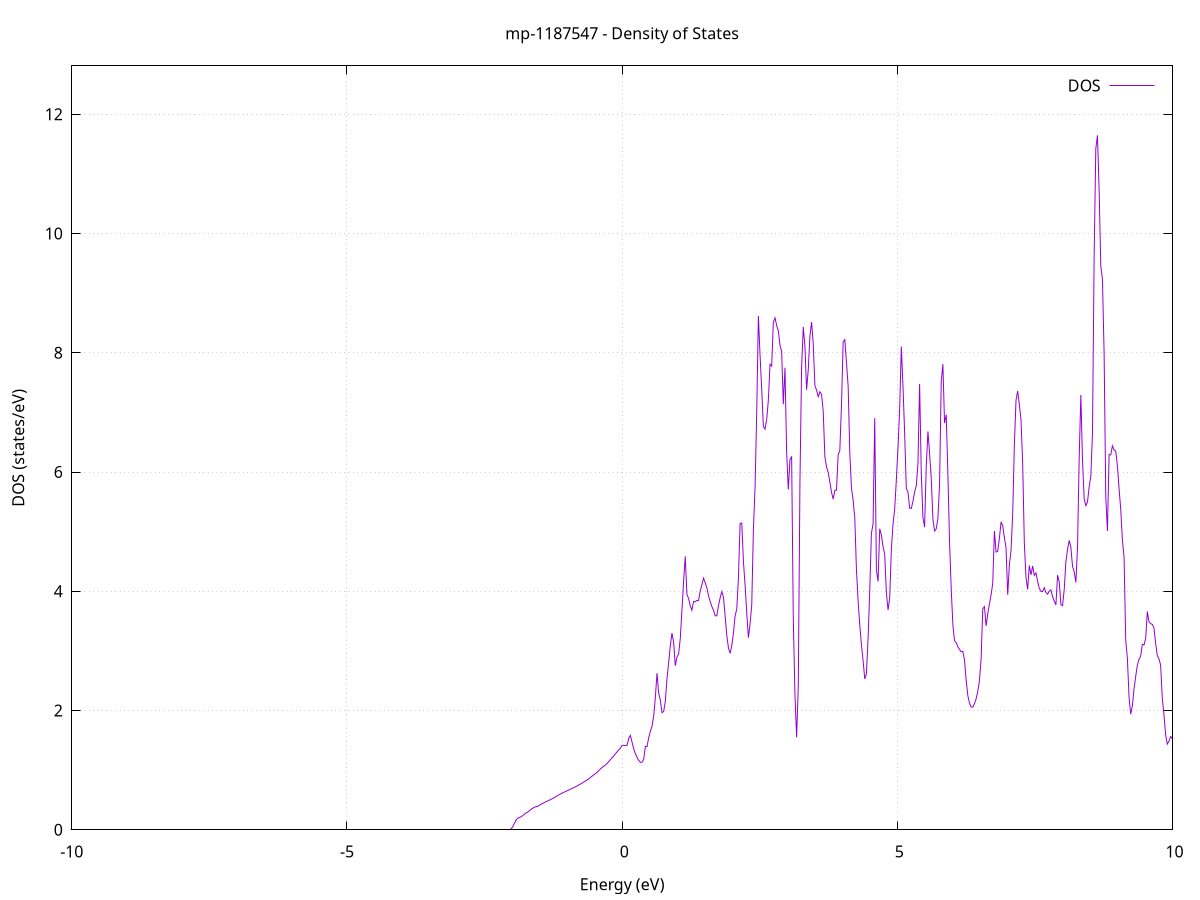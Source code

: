 set title 'mp-1187547 - Density of States'
set xlabel 'Energy (eV)'
set ylabel 'DOS (states/eV)'
set grid
set xrange [-10:10]
set yrange [0:12.811]
set xzeroaxis lt -1
set terminal png size 800,600
set output 'mp-1187547_dos_gnuplot.png'
plot '-' using 1:2 with lines title 'DOS'
-42.705300 0.000000
-42.675100 0.000000
-42.644900 0.000000
-42.614700 0.000000
-42.584500 0.000000
-42.554300 0.000000
-42.524100 0.000000
-42.493900 0.000000
-42.463700 0.000000
-42.433500 0.000000
-42.403300 0.000000
-42.373100 0.000000
-42.342900 0.000000
-42.312700 0.000000
-42.282500 0.000000
-42.252300 0.000000
-42.222100 0.000000
-42.191900 0.000000
-42.161700 0.000000
-42.131500 0.000000
-42.101300 0.000000
-42.071100 0.000000
-42.040900 0.000000
-42.010700 0.000000
-41.980500 0.000000
-41.950300 0.000000
-41.920100 0.000000
-41.889900 0.000000
-41.859700 0.000000
-41.829500 0.000000
-41.799300 0.000000
-41.769100 0.000000
-41.738900 0.000000
-41.708700 0.000000
-41.678500 0.000000
-41.648300 0.000000
-41.618100 0.000000
-41.587900 0.000000
-41.557700 0.000000
-41.527500 0.000000
-41.497300 0.000000
-41.467100 0.000000
-41.436900 0.000000
-41.406700 0.000000
-41.376500 0.000000
-41.346300 0.000000
-41.316100 0.000000
-41.285900 0.000000
-41.255700 0.000000
-41.225500 0.000000
-41.195300 0.000000
-41.165100 0.000000
-41.134900 0.000000
-41.104700 0.000000
-41.074500 0.000000
-41.044300 0.000000
-41.014100 0.000000
-40.983900 0.000000
-40.953700 0.000000
-40.923500 0.000000
-40.893300 0.000000
-40.863100 0.000000
-40.832900 0.000000
-40.802700 0.000000
-40.772500 0.000000
-40.742300 0.000000
-40.712100 0.000000
-40.681900 0.000000
-40.651600 0.000000
-40.621400 0.000000
-40.591200 0.000000
-40.561000 0.000000
-40.530800 0.000000
-40.500600 0.000000
-40.470400 0.000000
-40.440200 0.000000
-40.410000 0.000000
-40.379800 0.000000
-40.349600 0.000000
-40.319400 0.000000
-40.289200 0.000000
-40.259000 0.000000
-40.228800 0.000000
-40.198600 0.000000
-40.168400 0.000000
-40.138200 0.000000
-40.108000 0.000000
-40.077800 0.000000
-40.047600 0.000000
-40.017400 0.000000
-39.987200 0.000000
-39.957000 14.323300
-39.926800 69.069800
-39.896600 240.928200
-39.866400 0.000000
-39.836200 0.000000
-39.806000 0.000000
-39.775800 0.000000
-39.745600 0.000000
-39.715400 0.000000
-39.685200 0.000000
-39.655000 0.000000
-39.624800 0.000000
-39.594600 0.000000
-39.564400 0.000000
-39.534200 0.000000
-39.504000 0.000000
-39.473800 0.000000
-39.443600 0.000000
-39.413400 0.000000
-39.383200 0.000000
-39.353000 0.000000
-39.322800 0.000000
-39.292600 0.000000
-39.262400 0.000000
-39.232200 0.000000
-39.202000 0.000000
-39.171800 0.000000
-39.141600 0.000000
-39.111400 0.000000
-39.081200 0.000000
-39.051000 0.000000
-39.020800 0.000000
-38.990600 0.000000
-38.960400 0.000000
-38.930200 0.000000
-38.900000 0.000000
-38.869800 0.000000
-38.839600 0.000000
-38.809400 0.000000
-38.779200 0.000000
-38.749000 0.000000
-38.718800 0.000000
-38.688600 0.000000
-38.658400 0.000000
-38.628200 0.000000
-38.598000 0.000000
-38.567800 0.000000
-38.537600 0.000000
-38.507400 0.000000
-38.477200 0.000000
-38.447000 0.000000
-38.416800 0.000000
-38.386600 0.000000
-38.356400 0.000000
-38.326200 0.000000
-38.296000 0.000000
-38.265800 0.000000
-38.235600 0.000000
-38.205400 0.000000
-38.175200 0.000000
-38.145000 0.000000
-38.114800 0.000000
-38.084600 0.000000
-38.054400 0.000000
-38.024200 0.000000
-37.994000 0.000000
-37.963800 0.000000
-37.933500 0.000000
-37.903300 0.000000
-37.873100 0.000000
-37.842900 0.000000
-37.812700 0.000000
-37.782500 0.000000
-37.752300 0.000000
-37.722100 0.000000
-37.691900 0.000000
-37.661700 0.000000
-37.631500 0.000000
-37.601300 0.000000
-37.571100 0.000000
-37.540900 0.000000
-37.510700 0.000000
-37.480500 0.000000
-37.450300 0.000000
-37.420100 0.000000
-37.389900 0.000000
-37.359700 0.000000
-37.329500 0.000000
-37.299300 0.000000
-37.269100 0.000000
-37.238900 0.000000
-37.208700 0.000000
-37.178500 0.000000
-37.148300 0.000000
-37.118100 0.000000
-37.087900 0.000000
-37.057700 0.000000
-37.027500 0.000000
-36.997300 0.000000
-36.967100 0.000000
-36.936900 0.000000
-36.906700 0.000000
-36.876500 0.000000
-36.846300 0.000000
-36.816100 0.000000
-36.785900 0.000000
-36.755700 0.000000
-36.725500 0.000000
-36.695300 0.000000
-36.665100 0.000000
-36.634900 0.000000
-36.604700 0.000000
-36.574500 0.000000
-36.544300 0.000000
-36.514100 0.000000
-36.483900 0.000000
-36.453700 0.000000
-36.423500 0.000000
-36.393300 0.000000
-36.363100 0.000000
-36.332900 0.000000
-36.302700 0.000000
-36.272500 0.000000
-36.242300 0.000000
-36.212100 0.000000
-36.181900 0.000000
-36.151700 0.000000
-36.121500 0.000000
-36.091300 0.000000
-36.061100 0.000000
-36.030900 0.000000
-36.000700 0.000000
-35.970500 0.000000
-35.940300 0.000000
-35.910100 0.000000
-35.879900 0.000000
-35.849700 0.000000
-35.819500 0.000000
-35.789300 0.000000
-35.759100 0.000000
-35.728900 0.000000
-35.698700 0.000000
-35.668500 0.000000
-35.638300 0.000000
-35.608100 0.000000
-35.577900 0.000000
-35.547700 0.000000
-35.517500 0.000000
-35.487300 0.000000
-35.457100 0.000000
-35.426900 0.000000
-35.396700 0.000000
-35.366500 0.000000
-35.336300 0.000000
-35.306100 0.000000
-35.275900 0.000000
-35.245700 0.000000
-35.215500 0.000000
-35.185200 0.000000
-35.155000 0.000000
-35.124800 0.000000
-35.094600 0.000000
-35.064400 0.000000
-35.034200 0.000000
-35.004000 0.000000
-34.973800 0.000000
-34.943600 0.000000
-34.913400 0.000000
-34.883200 0.000000
-34.853000 0.000000
-34.822800 0.000000
-34.792600 0.000000
-34.762400 0.000000
-34.732200 0.000000
-34.702000 0.000000
-34.671800 0.000000
-34.641600 0.000000
-34.611400 0.000000
-34.581200 0.000000
-34.551000 0.000000
-34.520800 0.000000
-34.490600 0.000000
-34.460400 0.000000
-34.430200 0.000000
-34.400000 0.000000
-34.369800 0.000000
-34.339600 0.000000
-34.309400 0.000000
-34.279200 0.000000
-34.249000 0.000000
-34.218800 0.000000
-34.188600 0.000000
-34.158400 0.000000
-34.128200 0.000000
-34.098000 0.000000
-34.067800 0.000000
-34.037600 0.000000
-34.007400 0.000000
-33.977200 0.000000
-33.947000 0.000000
-33.916800 0.000000
-33.886600 0.000000
-33.856400 0.000000
-33.826200 0.000000
-33.796000 0.000000
-33.765800 0.000000
-33.735600 0.000000
-33.705400 0.000000
-33.675200 0.000000
-33.645000 0.000000
-33.614800 0.000000
-33.584600 0.000000
-33.554400 0.000000
-33.524200 0.000000
-33.494000 0.000000
-33.463800 0.000000
-33.433600 0.000000
-33.403400 0.000000
-33.373200 0.000000
-33.343000 0.000000
-33.312800 0.000000
-33.282600 0.000000
-33.252400 0.000000
-33.222200 0.000000
-33.192000 0.000000
-33.161800 0.000000
-33.131600 0.000000
-33.101400 0.000000
-33.071200 0.000000
-33.041000 0.000000
-33.010800 0.000000
-32.980600 0.000000
-32.950400 0.000000
-32.920200 0.000000
-32.890000 0.000000
-32.859800 0.000000
-32.829600 0.000000
-32.799400 0.000000
-32.769200 0.000000
-32.739000 0.000000
-32.708800 0.000000
-32.678600 0.000000
-32.648400 0.000000
-32.618200 0.000000
-32.588000 0.000000
-32.557800 0.000000
-32.527600 0.000000
-32.497400 0.000000
-32.467100 0.000000
-32.436900 0.000000
-32.406700 0.000000
-32.376500 0.000000
-32.346300 0.000000
-32.316100 0.000000
-32.285900 0.000000
-32.255700 0.000000
-32.225500 0.000000
-32.195300 0.000000
-32.165100 0.000000
-32.134900 0.000000
-32.104700 0.000000
-32.074500 0.000000
-32.044300 0.000000
-32.014100 0.000000
-31.983900 0.000000
-31.953700 0.000000
-31.923500 0.000000
-31.893300 0.000000
-31.863100 0.000000
-31.832900 0.000000
-31.802700 0.000000
-31.772500 0.000000
-31.742300 0.000000
-31.712100 0.000000
-31.681900 0.000000
-31.651700 0.000000
-31.621500 0.000000
-31.591300 0.000000
-31.561100 0.000000
-31.530900 0.000000
-31.500700 0.000000
-31.470500 0.000000
-31.440300 0.000000
-31.410100 0.000000
-31.379900 0.000000
-31.349700 0.000000
-31.319500 0.000000
-31.289300 0.000000
-31.259100 0.000000
-31.228900 0.000000
-31.198700 0.000000
-31.168500 0.000000
-31.138300 0.000000
-31.108100 0.000000
-31.077900 0.000000
-31.047700 0.000000
-31.017500 0.000000
-30.987300 0.000000
-30.957100 0.000000
-30.926900 0.000000
-30.896700 0.000000
-30.866500 0.000000
-30.836300 0.000000
-30.806100 0.000000
-30.775900 0.000000
-30.745700 0.000000
-30.715500 0.000000
-30.685300 0.000000
-30.655100 0.000000
-30.624900 0.000000
-30.594700 0.000000
-30.564500 0.000000
-30.534300 0.000000
-30.504100 0.000000
-30.473900 0.000000
-30.443700 0.000000
-30.413500 0.000000
-30.383300 0.000000
-30.353100 0.000000
-30.322900 0.000000
-30.292700 0.000000
-30.262500 0.000000
-30.232300 0.000000
-30.202100 0.000000
-30.171900 0.000000
-30.141700 0.000000
-30.111500 0.000000
-30.081300 0.000000
-30.051100 0.000000
-30.020900 0.000000
-29.990700 0.000000
-29.960500 0.000000
-29.930300 0.000000
-29.900100 0.000000
-29.869900 0.000000
-29.839700 0.000000
-29.809500 0.000000
-29.779300 0.000000
-29.749100 0.000000
-29.718800 0.000000
-29.688600 0.000000
-29.658400 0.000000
-29.628200 0.000000
-29.598000 0.000000
-29.567800 0.000000
-29.537600 0.000000
-29.507400 0.000000
-29.477200 0.000000
-29.447000 0.000000
-29.416800 0.000000
-29.386600 0.000000
-29.356400 0.000000
-29.326200 0.000000
-29.296000 0.000000
-29.265800 0.000000
-29.235600 0.000000
-29.205400 0.000000
-29.175200 0.000000
-29.145000 0.000000
-29.114800 0.000000
-29.084600 0.000000
-29.054400 0.000000
-29.024200 0.000000
-28.994000 0.000000
-28.963800 0.000000
-28.933600 0.000000
-28.903400 0.000000
-28.873200 0.000000
-28.843000 0.000000
-28.812800 0.000000
-28.782600 0.000000
-28.752400 0.000000
-28.722200 0.000000
-28.692000 0.000000
-28.661800 0.000000
-28.631600 0.000000
-28.601400 0.000000
-28.571200 0.000000
-28.541000 0.000000
-28.510800 0.000000
-28.480600 0.000000
-28.450400 0.000000
-28.420200 0.000000
-28.390000 0.000000
-28.359800 0.000000
-28.329600 0.000000
-28.299400 0.000000
-28.269200 0.000000
-28.239000 0.000000
-28.208800 0.000000
-28.178600 0.000000
-28.148400 0.000000
-28.118200 0.000000
-28.088000 0.000000
-28.057800 0.000000
-28.027600 0.000000
-27.997400 0.000000
-27.967200 0.000000
-27.937000 0.000000
-27.906800 0.000000
-27.876600 0.000000
-27.846400 0.000000
-27.816200 0.000000
-27.786000 0.000000
-27.755800 0.000000
-27.725600 0.000000
-27.695400 0.000000
-27.665200 0.000000
-27.635000 0.000000
-27.604800 0.000000
-27.574600 0.000000
-27.544400 0.000000
-27.514200 0.000000
-27.484000 0.000000
-27.453800 0.000000
-27.423600 0.000000
-27.393400 0.000000
-27.363200 0.000000
-27.333000 0.000000
-27.302800 0.000000
-27.272600 0.000000
-27.242400 0.000000
-27.212200 0.000000
-27.182000 0.000000
-27.151800 0.000000
-27.121600 0.000000
-27.091400 0.000000
-27.061200 0.000000
-27.031000 0.000000
-27.000700 0.000000
-26.970500 0.000000
-26.940300 0.000000
-26.910100 0.000000
-26.879900 0.000000
-26.849700 0.000000
-26.819500 0.000000
-26.789300 0.000000
-26.759100 0.000000
-26.728900 0.000000
-26.698700 0.000000
-26.668500 0.000000
-26.638300 0.000000
-26.608100 0.000000
-26.577900 0.000000
-26.547700 0.000000
-26.517500 0.000000
-26.487300 0.000000
-26.457100 0.000000
-26.426900 0.000000
-26.396700 0.000000
-26.366500 0.000000
-26.336300 0.000000
-26.306100 0.000000
-26.275900 0.000000
-26.245700 0.000000
-26.215500 0.000000
-26.185300 0.000000
-26.155100 0.000000
-26.124900 0.000000
-26.094700 0.000000
-26.064500 0.000000
-26.034300 0.000000
-26.004100 0.000000
-25.973900 0.000000
-25.943700 0.000000
-25.913500 0.000000
-25.883300 0.000000
-25.853100 0.000000
-25.822900 0.000000
-25.792700 0.000000
-25.762500 0.000000
-25.732300 0.000000
-25.702100 0.000000
-25.671900 0.000000
-25.641700 0.000000
-25.611500 0.000000
-25.581300 0.000000
-25.551100 0.000000
-25.520900 0.000000
-25.490700 0.000000
-25.460500 0.000000
-25.430300 0.000000
-25.400100 0.000000
-25.369900 0.000000
-25.339700 0.000000
-25.309500 0.000000
-25.279300 0.000000
-25.249100 0.000000
-25.218900 0.000000
-25.188700 0.000000
-25.158500 0.000000
-25.128300 0.000000
-25.098100 0.000000
-25.067900 0.000000
-25.037700 0.000000
-25.007500 0.000000
-24.977300 0.000000
-24.947100 0.000000
-24.916900 0.000000
-24.886700 0.000000
-24.856500 0.000000
-24.826300 0.000000
-24.796100 0.000000
-24.765900 0.000000
-24.735700 0.000000
-24.705500 0.000000
-24.675300 0.000000
-24.645100 0.000000
-24.614900 0.000000
-24.584700 0.000000
-24.554500 0.000000
-24.524300 0.000000
-24.494100 0.000000
-24.463900 0.000000
-24.433700 0.000000
-24.403500 0.000000
-24.373300 0.000000
-24.343100 0.000000
-24.312900 0.000000
-24.282600 0.000000
-24.252400 0.000000
-24.222200 0.000000
-24.192000 0.000000
-24.161800 0.000000
-24.131600 0.000000
-24.101400 0.000000
-24.071200 0.000000
-24.041000 0.000000
-24.010800 0.000000
-23.980600 0.000000
-23.950400 0.000000
-23.920200 0.000000
-23.890000 0.000000
-23.859800 0.000000
-23.829600 0.000000
-23.799400 0.000000
-23.769200 0.000000
-23.739000 0.000000
-23.708800 0.000000
-23.678600 0.000000
-23.648400 0.000000
-23.618200 0.000000
-23.588000 0.000000
-23.557800 0.000000
-23.527600 0.000000
-23.497400 0.000000
-23.467200 0.000000
-23.437000 0.000000
-23.406800 0.000000
-23.376600 0.000000
-23.346400 0.000000
-23.316200 0.000000
-23.286000 0.000000
-23.255800 0.000000
-23.225600 0.000000
-23.195400 0.000000
-23.165200 0.000000
-23.135000 0.000000
-23.104800 0.000000
-23.074600 0.000000
-23.044400 0.000000
-23.014200 0.000000
-22.984000 0.000000
-22.953800 0.000000
-22.923600 0.000000
-22.893400 0.000000
-22.863200 0.000000
-22.833000 0.000000
-22.802800 0.000000
-22.772600 0.000000
-22.742400 0.000000
-22.712200 0.000000
-22.682000 0.000000
-22.651800 0.000000
-22.621600 0.000000
-22.591400 0.000000
-22.561200 0.000000
-22.531000 0.000000
-22.500800 0.000000
-22.470600 0.000000
-22.440400 0.000000
-22.410200 0.000000
-22.380000 0.000000
-22.349800 0.000000
-22.319600 0.000000
-22.289400 0.000000
-22.259200 0.000000
-22.229000 0.000000
-22.198800 0.000000
-22.168600 0.000000
-22.138400 0.000000
-22.108200 0.000000
-22.078000 0.000000
-22.047800 0.000000
-22.017600 0.000000
-21.987400 0.000000
-21.957200 0.000000
-21.927000 0.000000
-21.896800 0.000000
-21.866600 0.000000
-21.836400 0.000000
-21.806200 0.000000
-21.776000 0.000000
-21.745800 0.000000
-21.715600 0.000000
-21.685400 0.000000
-21.655200 0.000000
-21.625000 0.000000
-21.594800 0.000000
-21.564600 0.000000
-21.534300 0.000000
-21.504100 0.000000
-21.473900 0.000000
-21.443700 0.000000
-21.413500 0.000000
-21.383300 0.000000
-21.353100 0.000000
-21.322900 0.000000
-21.292700 0.000000
-21.262500 0.000000
-21.232300 0.000000
-21.202100 0.000000
-21.171900 0.000000
-21.141700 0.000000
-21.111500 0.000000
-21.081300 0.000000
-21.051100 0.000000
-21.020900 0.000000
-20.990700 0.000000
-20.960500 0.000000
-20.930300 0.000000
-20.900100 0.000000
-20.869900 0.000000
-20.839700 0.000000
-20.809500 0.000000
-20.779300 0.000000
-20.749100 0.000000
-20.718900 0.000000
-20.688700 0.000000
-20.658500 0.000000
-20.628300 0.000000
-20.598100 0.000000
-20.567900 0.000000
-20.537700 0.000000
-20.507500 0.000000
-20.477300 0.000000
-20.447100 0.000000
-20.416900 0.000000
-20.386700 0.000000
-20.356500 0.000000
-20.326300 0.000000
-20.296100 0.000000
-20.265900 0.000000
-20.235700 8.795300
-20.205500 31.046400
-20.175300 48.094900
-20.145100 59.405300
-20.114900 37.317400
-20.084700 18.014100
-20.054500 34.285500
-20.024300 40.083400
-19.994100 30.147000
-19.963900 45.718400
-19.933700 39.701800
-19.903500 47.279300
-19.873300 68.258600
-19.843100 60.159000
-19.812900 0.000000
-19.782700 0.000000
-19.752500 0.000000
-19.722300 0.000000
-19.692100 0.000000
-19.661900 0.000000
-19.631700 0.000000
-19.601500 0.000000
-19.571300 0.000000
-19.541100 0.000000
-19.510900 0.000000
-19.480700 0.000000
-19.450500 106.494400
-19.420300 47.189200
-19.390100 0.000000
-19.359900 0.000000
-19.329700 0.000000
-19.299500 0.000000
-19.269300 0.000000
-19.239100 0.000000
-19.208900 0.000000
-19.178700 0.000000
-19.148500 0.000000
-19.118300 0.000000
-19.088100 0.000000
-19.057900 0.000000
-19.027700 0.000000
-18.997500 0.000000
-18.967300 0.000000
-18.937100 0.000000
-18.906900 0.000000
-18.876700 0.000000
-18.846500 0.000000
-18.816200 0.000000
-18.786000 0.000000
-18.755800 0.000000
-18.725600 0.000000
-18.695400 0.000000
-18.665200 0.000000
-18.635000 0.000000
-18.604800 0.000000
-18.574600 0.000000
-18.544400 0.000000
-18.514200 0.000000
-18.484000 0.000000
-18.453800 0.000000
-18.423600 0.000000
-18.393400 0.000000
-18.363200 0.000000
-18.333000 0.000000
-18.302800 0.000000
-18.272600 0.000000
-18.242400 0.000000
-18.212200 0.000000
-18.182000 0.000000
-18.151800 0.000000
-18.121600 0.000000
-18.091400 0.000000
-18.061200 0.000000
-18.031000 0.000000
-18.000800 0.000000
-17.970600 0.000000
-17.940400 0.000000
-17.910200 0.000000
-17.880000 0.000000
-17.849800 0.000000
-17.819600 0.000000
-17.789400 0.000000
-17.759200 0.000000
-17.729000 0.000000
-17.698800 0.000000
-17.668600 0.000000
-17.638400 0.000000
-17.608200 0.000000
-17.578000 0.000000
-17.547800 0.000000
-17.517600 0.000000
-17.487400 0.000000
-17.457200 0.000000
-17.427000 0.000000
-17.396800 0.000000
-17.366600 0.000000
-17.336400 0.000000
-17.306200 0.000000
-17.276000 0.000000
-17.245800 0.000000
-17.215600 0.000000
-17.185400 0.000000
-17.155200 0.000000
-17.125000 0.000000
-17.094800 0.000000
-17.064600 0.000000
-17.034400 0.000000
-17.004200 0.000000
-16.974000 0.000000
-16.943800 0.000000
-16.913600 0.000000
-16.883400 0.000000
-16.853200 0.000000
-16.823000 0.000000
-16.792800 0.000000
-16.762600 0.000000
-16.732400 0.000000
-16.702200 0.000000
-16.672000 0.000000
-16.641800 0.000000
-16.611600 0.000000
-16.581400 0.000000
-16.551200 0.000000
-16.521000 0.000000
-16.490800 0.000000
-16.460600 0.000000
-16.430400 0.000000
-16.400200 0.000000
-16.370000 0.000000
-16.339800 0.000000
-16.309600 0.000000
-16.279400 0.000000
-16.249200 0.000000
-16.219000 0.000000
-16.188800 0.000000
-16.158600 0.000000
-16.128400 0.000000
-16.098200 0.000000
-16.067900 0.000000
-16.037700 0.000000
-16.007500 0.000000
-15.977300 0.000000
-15.947100 0.000000
-15.916900 0.000000
-15.886700 0.000000
-15.856500 0.000000
-15.826300 0.000000
-15.796100 0.000000
-15.765900 0.000000
-15.735700 0.000000
-15.705500 0.000000
-15.675300 0.000000
-15.645100 0.000000
-15.614900 0.000000
-15.584700 0.000000
-15.554500 0.000000
-15.524300 0.000000
-15.494100 0.000000
-15.463900 0.000000
-15.433700 0.000000
-15.403500 0.000000
-15.373300 0.000000
-15.343100 0.000000
-15.312900 0.000000
-15.282700 0.000000
-15.252500 0.000000
-15.222300 0.000000
-15.192100 0.000000
-15.161900 0.000000
-15.131700 0.000000
-15.101500 0.000000
-15.071300 0.000000
-15.041100 0.000000
-15.010900 0.000000
-14.980700 0.000000
-14.950500 0.000000
-14.920300 0.000000
-14.890100 0.000000
-14.859900 0.000000
-14.829700 0.000000
-14.799500 0.000000
-14.769300 0.000000
-14.739100 0.000000
-14.708900 0.000000
-14.678700 0.000000
-14.648500 0.000000
-14.618300 0.000000
-14.588100 0.000000
-14.557900 0.000000
-14.527700 0.000000
-14.497500 0.000000
-14.467300 0.000000
-14.437100 0.000000
-14.406900 0.000000
-14.376700 0.000000
-14.346500 0.000000
-14.316300 0.000000
-14.286100 0.000000
-14.255900 0.000000
-14.225700 0.000000
-14.195500 0.000000
-14.165300 0.000000
-14.135100 0.000000
-14.104900 0.000000
-14.074700 0.000000
-14.044500 0.000000
-14.014300 0.000000
-13.984100 0.000000
-13.953900 0.000000
-13.923700 0.000000
-13.893500 0.000000
-13.863300 0.000000
-13.833100 0.000000
-13.802900 0.000000
-13.772700 0.000000
-13.742500 0.000000
-13.712300 0.000000
-13.682100 0.000000
-13.651900 0.000000
-13.621700 0.000000
-13.591500 0.000000
-13.561300 0.000000
-13.531100 0.000000
-13.500900 0.000000
-13.470700 0.000000
-13.440500 0.000000
-13.410300 0.000000
-13.380100 0.000000
-13.349800 0.000000
-13.319600 0.000000
-13.289400 0.000000
-13.259200 0.000000
-13.229000 0.000000
-13.198800 0.000000
-13.168600 0.000000
-13.138400 0.000000
-13.108200 0.000000
-13.078000 0.000000
-13.047800 0.000000
-13.017600 0.000000
-12.987400 0.000000
-12.957200 0.000000
-12.927000 0.000000
-12.896800 0.000000
-12.866600 0.000000
-12.836400 0.000000
-12.806200 0.000000
-12.776000 0.000000
-12.745800 0.000000
-12.715600 0.000000
-12.685400 0.000000
-12.655200 0.000000
-12.625000 0.000000
-12.594800 0.000000
-12.564600 0.000000
-12.534400 0.000000
-12.504200 0.000000
-12.474000 0.000000
-12.443800 0.000000
-12.413600 0.000000
-12.383400 0.000000
-12.353200 0.000000
-12.323000 0.000000
-12.292800 0.000000
-12.262600 0.000000
-12.232400 0.000000
-12.202200 0.000000
-12.172000 0.000000
-12.141800 0.000000
-12.111600 0.000000
-12.081400 0.000000
-12.051200 0.000000
-12.021000 0.000000
-11.990800 0.000000
-11.960600 0.000000
-11.930400 0.000000
-11.900200 0.000000
-11.870000 0.000000
-11.839800 0.000000
-11.809600 0.000000
-11.779400 0.000000
-11.749200 0.000000
-11.719000 0.000000
-11.688800 0.000000
-11.658600 0.000000
-11.628400 0.000000
-11.598200 0.000000
-11.568000 0.000000
-11.537800 0.000000
-11.507600 0.000000
-11.477400 0.000000
-11.447200 0.000000
-11.417000 0.000000
-11.386800 0.000000
-11.356600 0.000000
-11.326400 0.000000
-11.296200 0.000000
-11.266000 0.000000
-11.235800 0.000000
-11.205600 0.000000
-11.175400 0.000000
-11.145200 0.000000
-11.115000 0.000000
-11.084800 0.000000
-11.054600 0.000000
-11.024400 0.000000
-10.994200 0.000000
-10.964000 0.000000
-10.933800 0.000000
-10.903600 0.000000
-10.873400 0.000000
-10.843200 0.000000
-10.813000 0.000000
-10.782800 0.000000
-10.752600 0.000000
-10.722400 0.000000
-10.692200 0.000000
-10.662000 0.000000
-10.631700 0.000000
-10.601500 0.000000
-10.571300 0.000000
-10.541100 0.000000
-10.510900 0.000000
-10.480700 0.000000
-10.450500 0.000000
-10.420300 0.000000
-10.390100 0.000000
-10.359900 0.000000
-10.329700 0.000000
-10.299500 0.000000
-10.269300 0.000000
-10.239100 0.000000
-10.208900 0.000000
-10.178700 0.000000
-10.148500 0.000000
-10.118300 0.000000
-10.088100 0.000000
-10.057900 0.000000
-10.027700 0.000000
-9.997500 0.000000
-9.967300 0.000000
-9.937100 0.000000
-9.906900 0.000000
-9.876700 0.000000
-9.846500 0.000000
-9.816300 0.000000
-9.786100 0.000000
-9.755900 0.000000
-9.725700 0.000000
-9.695500 0.000000
-9.665300 0.000000
-9.635100 0.000000
-9.604900 0.000000
-9.574700 0.000000
-9.544500 0.000000
-9.514300 0.000000
-9.484100 0.000000
-9.453900 0.000000
-9.423700 0.000000
-9.393500 0.000000
-9.363300 0.000000
-9.333100 0.000000
-9.302900 0.000000
-9.272700 0.000000
-9.242500 0.000000
-9.212300 0.000000
-9.182100 0.000000
-9.151900 0.000000
-9.121700 0.000000
-9.091500 0.000000
-9.061300 0.000000
-9.031100 0.000000
-9.000900 0.000000
-8.970700 0.000000
-8.940500 0.000000
-8.910300 0.000000
-8.880100 0.000000
-8.849900 0.000000
-8.819700 0.000000
-8.789500 0.000000
-8.759300 0.000000
-8.729100 0.000000
-8.698900 0.000000
-8.668700 0.000000
-8.638500 0.000000
-8.608300 0.000000
-8.578100 0.000000
-8.547900 0.000000
-8.517700 0.000000
-8.487500 0.000000
-8.457300 0.000000
-8.427100 0.000000
-8.396900 0.000000
-8.366700 0.000000
-8.336500 0.000000
-8.306300 0.000000
-8.276100 0.000000
-8.245900 0.000000
-8.215700 0.000000
-8.185500 0.000000
-8.155300 0.000000
-8.125100 0.000000
-8.094900 0.000000
-8.064700 0.000000
-8.034500 0.000000
-8.004300 0.000000
-7.974100 0.000000
-7.943900 0.000000
-7.913700 0.000000
-7.883400 0.000000
-7.853200 0.000000
-7.823000 0.000000
-7.792800 0.000000
-7.762600 0.000000
-7.732400 0.000000
-7.702200 0.000000
-7.672000 0.000000
-7.641800 0.000000
-7.611600 0.000000
-7.581400 0.000000
-7.551200 0.000000
-7.521000 0.000000
-7.490800 0.000000
-7.460600 0.000000
-7.430400 0.000000
-7.400200 0.000000
-7.370000 0.000000
-7.339800 0.000000
-7.309600 0.000000
-7.279400 0.000000
-7.249200 0.000000
-7.219000 0.000000
-7.188800 0.000000
-7.158600 0.000000
-7.128400 0.000000
-7.098200 0.000000
-7.068000 0.000000
-7.037800 0.000000
-7.007600 0.000000
-6.977400 0.000000
-6.947200 0.000000
-6.917000 0.000000
-6.886800 0.000000
-6.856600 0.000000
-6.826400 0.000000
-6.796200 0.000000
-6.766000 0.000000
-6.735800 0.000000
-6.705600 0.000000
-6.675400 0.000000
-6.645200 0.000000
-6.615000 0.000000
-6.584800 0.000000
-6.554600 0.000000
-6.524400 0.000000
-6.494200 0.000000
-6.464000 0.000000
-6.433800 0.000000
-6.403600 0.000000
-6.373400 0.000000
-6.343200 0.000000
-6.313000 0.000000
-6.282800 0.000000
-6.252600 0.000000
-6.222400 0.000000
-6.192200 0.000000
-6.162000 0.000000
-6.131800 0.000000
-6.101600 0.000000
-6.071400 0.000000
-6.041200 0.000000
-6.011000 0.000000
-5.980800 0.000000
-5.950600 0.000000
-5.920400 0.000000
-5.890200 0.000000
-5.860000 0.000000
-5.829800 0.000000
-5.799600 0.000000
-5.769400 0.000000
-5.739200 0.000000
-5.709000 0.000000
-5.678800 0.000000
-5.648600 0.000000
-5.618400 0.000000
-5.588200 0.000000
-5.558000 0.000000
-5.527800 0.000000
-5.497600 0.000000
-5.467400 0.000000
-5.437200 0.000000
-5.407000 0.000000
-5.376800 0.000000
-5.346600 0.000000
-5.316400 0.000000
-5.286200 0.000000
-5.256000 0.000000
-5.225800 0.000000
-5.195600 0.000000
-5.165300 0.000000
-5.135100 0.000000
-5.104900 0.000000
-5.074700 0.000000
-5.044500 0.000000
-5.014300 0.000000
-4.984100 0.000000
-4.953900 0.000000
-4.923700 0.000000
-4.893500 0.000000
-4.863300 0.000000
-4.833100 0.000000
-4.802900 0.000000
-4.772700 0.000000
-4.742500 0.000000
-4.712300 0.000000
-4.682100 0.000000
-4.651900 0.000000
-4.621700 0.000000
-4.591500 0.000000
-4.561300 0.000000
-4.531100 0.000000
-4.500900 0.000000
-4.470700 0.000000
-4.440500 0.000000
-4.410300 0.000000
-4.380100 0.000000
-4.349900 0.000000
-4.319700 0.000000
-4.289500 0.000000
-4.259300 0.000000
-4.229100 0.000000
-4.198900 0.000000
-4.168700 0.000000
-4.138500 0.000000
-4.108300 0.000000
-4.078100 0.000000
-4.047900 0.000000
-4.017700 0.000000
-3.987500 0.000000
-3.957300 0.000000
-3.927100 0.000000
-3.896900 0.000000
-3.866700 0.000000
-3.836500 0.000000
-3.806300 0.000000
-3.776100 0.000000
-3.745900 0.000000
-3.715700 0.000000
-3.685500 0.000000
-3.655300 0.000000
-3.625100 0.000000
-3.594900 0.000000
-3.564700 0.000000
-3.534500 0.000000
-3.504300 0.000000
-3.474100 0.000000
-3.443900 0.000000
-3.413700 0.000000
-3.383500 0.000000
-3.353300 0.000000
-3.323100 0.000000
-3.292900 0.000000
-3.262700 0.000000
-3.232500 0.000000
-3.202300 0.000000
-3.172100 0.000000
-3.141900 0.000000
-3.111700 0.000000
-3.081500 0.000000
-3.051300 0.000000
-3.021100 0.000000
-2.990900 0.000000
-2.960700 0.000000
-2.930500 0.000000
-2.900300 0.000000
-2.870100 0.000000
-2.839900 0.000000
-2.809700 0.000000
-2.779500 0.000000
-2.749300 0.000000
-2.719100 0.000000
-2.688900 0.000000
-2.658700 0.000000
-2.628500 0.000000
-2.598300 0.000000
-2.568100 0.000000
-2.537900 0.000000
-2.507700 0.000000
-2.477500 0.000000
-2.447300 0.000000
-2.417000 0.000000
-2.386800 0.000000
-2.356600 0.000000
-2.326400 0.000000
-2.296200 0.000000
-2.266000 0.000000
-2.235800 0.000000
-2.205600 0.000000
-2.175400 0.000000
-2.145200 0.000000
-2.115000 0.000000
-2.084800 0.000000
-2.054600 0.000000
-2.024400 0.010100
-1.994200 0.041900
-1.964000 0.095300
-1.933800 0.152900
-1.903600 0.191500
-1.873400 0.200900
-1.843200 0.215600
-1.813000 0.233800
-1.782800 0.254800
-1.752600 0.278500
-1.722400 0.292800
-1.692200 0.314100
-1.662000 0.336400
-1.631800 0.358300
-1.601600 0.374900
-1.571400 0.385400
-1.541200 0.391300
-1.511000 0.407900
-1.480800 0.423500
-1.450600 0.439100
-1.420400 0.453900
-1.390200 0.467600
-1.360000 0.480300
-1.329800 0.493100
-1.299600 0.506700
-1.269400 0.521200
-1.239200 0.536500
-1.209000 0.552800
-1.178800 0.570300
-1.148600 0.588000
-1.118400 0.601600
-1.088200 0.615200
-1.058000 0.628800
-1.027800 0.642200
-0.997600 0.654500
-0.967400 0.667400
-0.937200 0.680900
-0.907000 0.694500
-0.876800 0.708100
-0.846600 0.721700
-0.816400 0.735400
-0.786200 0.752500
-0.756000 0.768500
-0.725800 0.784800
-0.695600 0.801600
-0.665400 0.818800
-0.635200 0.836200
-0.605000 0.854600
-0.574800 0.878600
-0.544600 0.901300
-0.514400 0.922400
-0.484200 0.942700
-0.454000 0.963000
-0.423800 0.992600
-0.393600 1.021100
-0.363400 1.045900
-0.333200 1.067400
-0.303000 1.088000
-0.272800 1.114100
-0.242600 1.145300
-0.212400 1.178100
-0.182200 1.208700
-0.152000 1.238700
-0.121800 1.274200
-0.091600 1.307900
-0.061400 1.339600
-0.031200 1.367200
-0.001000 1.416900
0.029200 1.417000
0.059400 1.411500
0.089600 1.417300
0.119800 1.532900
0.150000 1.582700
0.180200 1.467800
0.210400 1.354100
0.240600 1.276800
0.270800 1.212600
0.301100 1.162100
0.331300 1.129900
0.361500 1.133900
0.391700 1.181600
0.421900 1.398900
0.452100 1.394300
0.482300 1.543100
0.512500 1.650200
0.542700 1.732900
0.572900 1.905700
0.603100 2.214600
0.633300 2.626600
0.663500 2.295200
0.693700 2.171800
0.723900 1.963900
0.754100 1.983300
0.784300 2.152700
0.814500 2.529900
0.844700 2.797000
0.874900 3.086100
0.905100 3.298800
0.935300 3.146200
0.965500 2.750700
0.995700 2.893700
1.025900 2.947300
1.056100 3.205100
1.086300 3.676000
1.116500 4.164600
1.146700 4.586300
1.176900 3.949600
1.207100 3.878300
1.237300 3.755500
1.267500 3.680800
1.297700 3.828900
1.327900 3.824300
1.358100 3.847600
1.388300 3.844200
1.418500 4.006000
1.448700 4.107300
1.478900 4.219900
1.509100 4.144000
1.539300 4.059400
1.569500 3.925700
1.599700 3.828500
1.629900 3.744100
1.660100 3.681700
1.690300 3.588200
1.720500 3.589900
1.750700 3.760600
1.780900 3.890500
1.811100 3.994800
1.841300 3.897200
1.871500 3.584300
1.901700 3.254200
1.931900 3.046500
1.962100 2.958300
1.992300 3.091800
2.022500 3.299700
2.052700 3.588200
2.082900 3.701900
2.113100 4.228600
2.143300 5.136100
2.173500 5.144300
2.203700 4.499600
2.233900 4.100000
2.264100 3.640800
2.294300 3.221800
2.324500 3.456000
2.354700 3.765300
2.384900 5.038300
2.415100 5.742400
2.445300 6.989800
2.475500 8.616400
2.505700 7.958000
2.535900 7.391300
2.566100 6.764200
2.596300 6.718100
2.626500 6.881000
2.656700 7.205900
2.686900 7.806000
2.717100 7.776900
2.747300 8.508500
2.777500 8.585100
2.807700 8.456800
2.837900 8.362900
2.868100 8.123800
2.898300 8.021100
2.928500 7.135400
2.958700 7.748300
2.988900 6.331000
3.019100 5.705500
3.049400 6.203500
3.079600 6.262000
3.109800 3.536100
3.140000 2.260900
3.170200 1.550000
3.200400 2.403200
3.230600 5.833700
3.260800 7.749600
3.291000 8.431500
3.321200 8.111100
3.351400 7.379400
3.381600 7.711700
3.411800 8.274200
3.442000 8.514300
3.472200 8.150800
3.502400 7.450100
3.532600 7.373400
3.562800 7.263600
3.593000 7.345500
3.623200 7.299100
3.653400 7.023700
3.683600 6.259500
3.713800 6.084500
3.744000 5.992600
3.774200 5.832300
3.804400 5.658200
3.834600 5.546400
3.864800 5.693100
3.895000 5.697000
3.925200 6.288900
3.955400 6.361300
3.985600 7.129500
4.015800 8.179200
4.046000 8.219800
4.076200 7.831200
4.106400 7.441600
4.136600 6.326300
4.166800 5.732100
4.197000 5.530800
4.227200 5.227400
4.257400 4.355200
4.287600 3.841600
4.317800 3.433100
4.348000 3.100500
4.378200 2.835600
4.408400 2.530100
4.438600 2.614400
4.468800 3.214400
4.499000 4.010100
4.529200 4.971400
4.559400 5.130600
4.589600 6.903800
4.619800 4.355700
4.650000 4.163800
4.680200 5.049200
4.710400 4.945900
4.740600 4.747000
4.770800 4.625000
4.801000 3.982000
4.831200 3.687100
4.861400 3.883700
4.891600 4.701400
4.921800 5.121900
4.952000 5.377600
4.982200 5.868700
5.012400 6.405700
5.042600 7.056900
5.072800 8.103200
5.103000 7.435600
5.133200 6.648300
5.163400 5.721100
5.193600 5.665700
5.223800 5.393200
5.254000 5.389500
5.284200 5.508500
5.314400 5.663700
5.344600 5.769400
5.374800 6.137500
5.405000 7.477400
5.435200 5.989200
5.465400 5.241800
5.495600 5.075600
5.525800 6.092000
5.556000 6.680000
5.586200 6.314000
5.616400 5.901600
5.646600 5.208000
5.676800 5.010000
5.707000 5.047000
5.737200 5.220100
5.767500 5.786300
5.797700 7.512200
5.827900 7.809200
5.858100 6.820200
5.888300 6.961600
5.918500 5.984600
5.948700 4.838500
5.978900 4.048900
6.009100 3.443400
6.039300 3.169800
6.069500 3.139300
6.099700 3.067500
6.129900 3.026800
6.160100 2.985500
6.190300 2.994600
6.220500 2.847300
6.250700 2.510900
6.280900 2.252600
6.311100 2.125100
6.341300 2.059500
6.371500 2.056400
6.401700 2.113000
6.431900 2.195800
6.462100 2.322300
6.492300 2.499500
6.522500 2.871500
6.552700 3.705100
6.582900 3.742400
6.613100 3.418900
6.643300 3.622700
6.673500 3.787100
6.703700 3.940200
6.733900 4.136700
6.764100 5.009200
6.794300 4.657800
6.824500 4.672500
6.854700 4.888500
6.884900 5.162800
6.915100 5.099000
6.945300 4.900200
6.975500 4.726300
7.005700 3.940800
7.035900 4.438800
7.066100 4.685900
7.096300 5.294400
7.126500 6.452200
7.156700 7.203600
7.186900 7.358500
7.217100 7.131700
7.247300 6.873300
7.277500 6.151100
7.307700 4.812200
7.337900 4.231300
7.368100 4.031300
7.398300 4.433000
7.428500 4.273500
7.458700 4.424800
7.488900 4.265800
7.519100 4.308300
7.549300 4.163900
7.579500 4.049300
7.609700 3.997300
7.639900 3.993700
7.670100 4.061100
7.700300 3.979100
7.730500 3.951600
7.760700 4.001500
7.790900 4.023200
7.821100 3.910800
7.851300 3.835100
7.881500 3.771700
7.911700 4.270400
7.941900 4.155800
7.972100 3.776700
8.002300 3.759500
8.032500 4.030300
8.062700 4.495000
8.092900 4.702600
8.123100 4.852100
8.153300 4.737700
8.183500 4.419200
8.213700 4.327500
8.243900 4.147700
8.274100 4.734700
8.304300 6.225400
8.334500 7.291300
8.364700 6.192000
8.394900 5.553800
8.425100 5.436700
8.455300 5.496300
8.485600 5.750500
8.515800 5.925100
8.546000 6.646100
8.576200 9.615500
8.606400 11.419400
8.636600 11.646000
8.666800 10.726000
8.697000 9.456100
8.727200 9.233300
8.757400 7.995300
8.787600 5.583100
8.817800 5.011300
8.848000 6.290600
8.878200 6.288000
8.908400 6.438500
8.938600 6.369300
8.968800 6.350600
8.999000 6.102100
9.029200 5.721700
9.059400 5.374600
9.089600 4.859200
9.119800 4.575100
9.150000 3.178700
9.180200 2.878000
9.210400 2.225700
9.240600 1.939900
9.270800 2.079800
9.301000 2.359600
9.331200 2.569600
9.361400 2.759800
9.391600 2.857700
9.421800 2.912800
9.452000 3.110100
9.482200 3.100000
9.512400 3.202700
9.542600 3.661400
9.572800 3.488200
9.603000 3.456600
9.633200 3.445000
9.663400 3.384000
9.693600 3.131100
9.723800 2.919700
9.754000 2.866400
9.784200 2.763700
9.814400 2.210200
9.844600 1.930800
9.874800 1.595200
9.905000 1.436900
9.935200 1.484700
9.965400 1.562300
9.995600 1.532800
10.025800 1.896700
10.056000 2.302800
10.086200 2.655400
10.116400 2.893100
10.146600 3.084100
10.176800 3.109500
10.207000 2.976500
10.237200 3.086400
10.267400 3.237400
10.297600 3.139600
10.327800 3.113600
10.358000 3.186400
10.388200 3.269300
10.418400 3.363500
10.448600 3.840000
10.478800 4.021100
10.509000 4.502200
10.539200 4.535100
10.569400 4.653100
10.599600 4.406300
10.629800 4.574500
10.660000 4.584200
10.690200 4.546900
10.720400 4.425100
10.750600 4.586000
10.780800 4.335900
10.811000 4.028300
10.841200 4.116000
10.871400 4.062400
10.901600 3.924000
10.931800 4.378400
10.962000 4.232000
10.992200 4.301700
11.022400 4.370600
11.052600 4.361200
11.082800 4.096000
11.113000 3.878800
11.143200 3.742800
11.173400 3.637300
11.203600 3.547600
11.233900 3.507400
11.264100 3.286700
11.294300 2.970100
11.324500 2.927500
11.354700 2.847700
11.384900 2.740800
11.415100 2.831900
11.445300 2.651500
11.475500 2.513500
11.505700 2.482400
11.535900 2.245200
11.566100 2.229800
11.596300 2.251700
11.626500 2.293100
11.656700 2.348900
11.686900 2.781000
11.717100 2.976900
11.747300 3.305500
11.777500 3.704300
11.807700 3.262900
11.837900 3.285500
11.868100 3.193600
11.898300 3.099500
11.928500 3.088600
11.958700 3.142900
11.988900 3.018300
12.019100 2.859200
12.049300 2.747200
12.079500 2.858600
12.109700 2.960100
12.139900 2.991900
12.170100 3.065600
12.200300 3.188900
12.230500 3.234000
12.260700 3.360900
12.290900 3.663400
12.321100 4.108300
12.351300 4.427800
12.381500 3.900700
12.411700 3.932600
12.441900 3.886300
12.472100 3.850200
12.502300 3.561800
12.532500 3.379200
12.562700 3.219600
12.592900 3.114000
12.623100 3.037500
12.653300 3.012800
12.683500 3.144600
12.713700 3.165800
12.743900 3.295700
12.774100 3.519000
12.804300 3.731400
12.834500 3.983700
12.864700 4.273900
12.894900 4.489700
12.925100 4.454500
12.955300 4.342200
12.985500 4.209100
13.015700 4.256500
13.045900 4.371500
13.076100 4.166100
13.106300 4.050600
13.136500 4.091100
13.166700 4.220800
13.196900 4.565300
13.227100 4.866500
13.257300 5.213700
13.287500 5.703500
13.317700 6.157800
13.347900 6.613700
13.378100 6.103300
13.408300 6.023400
13.438500 6.074900
13.468700 6.072000
13.498900 5.993900
13.529100 5.773300
13.559300 5.721500
13.589500 5.659100
13.619700 5.620200
13.649900 5.541900
13.680100 5.297200
13.710300 5.209500
13.740500 5.034900
13.770700 4.683800
13.800900 4.488300
13.831100 4.387000
13.861300 3.462800
13.891500 3.447800
13.921700 3.409800
13.952000 3.454700
13.982200 3.553800
14.012400 3.556400
14.042600 3.501200
14.072800 3.366500
14.103000 3.435900
14.133200 3.886800
14.163400 4.361800
14.193600 4.762300
14.223800 5.310000
14.254000 5.623100
14.284200 5.743700
14.314400 5.531200
14.344600 5.510300
14.374800 5.301600
14.405000 5.041100
14.435200 4.381400
14.465400 3.581300
14.495600 2.933600
14.525800 2.438000
14.556000 2.030400
14.586200 1.702400
14.616400 1.381500
14.646600 1.147300
14.676800 0.971600
14.707000 0.806700
14.737200 0.670800
14.767400 0.363300
14.797600 0.262800
14.827800 0.209300
14.858000 0.164300
14.888200 0.130900
14.918400 0.108600
14.948600 0.112400
14.978800 0.000000
15.009000 0.000000
15.039200 0.000000
15.069400 0.000000
15.099600 0.000000
15.129800 0.000000
15.160000 0.000000
15.190200 0.000000
15.220400 0.000000
15.250600 0.000000
15.280800 0.000000
15.311000 0.000000
15.341200 0.000000
15.371400 0.000000
15.401600 0.000000
15.431800 0.000000
15.462000 0.000000
15.492200 0.000000
15.522400 0.000000
15.552600 0.000000
15.582800 0.000000
15.613000 0.000000
15.643200 0.000000
15.673400 0.000000
15.703600 0.000000
15.733800 0.000000
15.764000 0.000000
15.794200 0.000000
15.824400 0.000000
15.854600 0.000000
15.884800 0.000000
15.915000 0.000000
15.945200 0.000000
15.975400 0.000000
16.005600 0.000000
16.035800 0.000000
16.066000 0.000000
16.096200 0.000000
16.126400 0.000000
16.156600 0.000000
16.186800 0.000000
16.217000 0.000000
16.247200 0.000000
16.277400 0.000000
16.307600 0.000000
16.337800 0.000000
16.368000 0.000000
16.398200 0.000000
16.428400 0.000000
16.458600 0.000000
16.488800 0.000000
16.519000 0.000000
16.549200 0.000000
16.579400 0.000000
16.609600 0.000000
16.639800 0.000000
16.670000 0.000000
16.700300 0.000000
16.730500 0.000000
16.760700 0.000000
16.790900 0.000000
16.821100 0.000000
16.851300 0.000000
16.881500 0.000000
16.911700 0.000000
16.941900 0.000000
16.972100 0.000000
17.002300 0.000000
17.032500 0.000000
17.062700 0.000000
17.092900 0.000000
17.123100 0.000000
17.153300 0.000000
17.183500 0.000000
17.213700 0.000000
17.243900 0.000000
17.274100 0.000000
17.304300 0.000000
17.334500 0.000000
17.364700 0.000000
17.394900 0.000000
17.425100 0.000000
17.455300 0.000000
17.485500 0.000000
17.515700 0.000000
17.545900 0.000000
17.576100 0.000000
17.606300 0.000000
17.636500 0.000000
17.666700 0.000000
17.696900 0.000000
e

